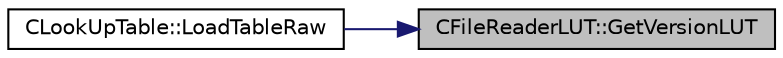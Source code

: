 digraph "CFileReaderLUT::GetVersionLUT"
{
 // LATEX_PDF_SIZE
  edge [fontname="Helvetica",fontsize="10",labelfontname="Helvetica",labelfontsize="10"];
  node [fontname="Helvetica",fontsize="10",shape=record];
  rankdir="RL";
  Node1 [label="CFileReaderLUT::GetVersionLUT",height=0.2,width=0.4,color="black", fillcolor="grey75", style="filled", fontcolor="black",tooltip=" "];
  Node1 -> Node2 [dir="back",color="midnightblue",fontsize="10",style="solid",fontname="Helvetica"];
  Node2 [label="CLookUpTable::LoadTableRaw",height=0.2,width=0.4,color="black", fillcolor="white", style="filled",URL="$classCLookUpTable.html#ad11271c57df5e41f5665c181144a2b31",tooltip="read the lookup table from file and store the data."];
}

